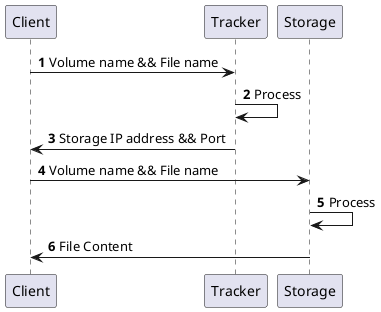 @startuml
'https://plantuml.com/sequence-diagram

autonumber
Client -> Tracker : Volume name && File name
Tracker -> Tracker : Process
Tracker -> Client : Storage IP address && Port

Client -> Storage : Volume name && File name
Storage -> Storage : Process
Storage -> Client : File Content
@enduml